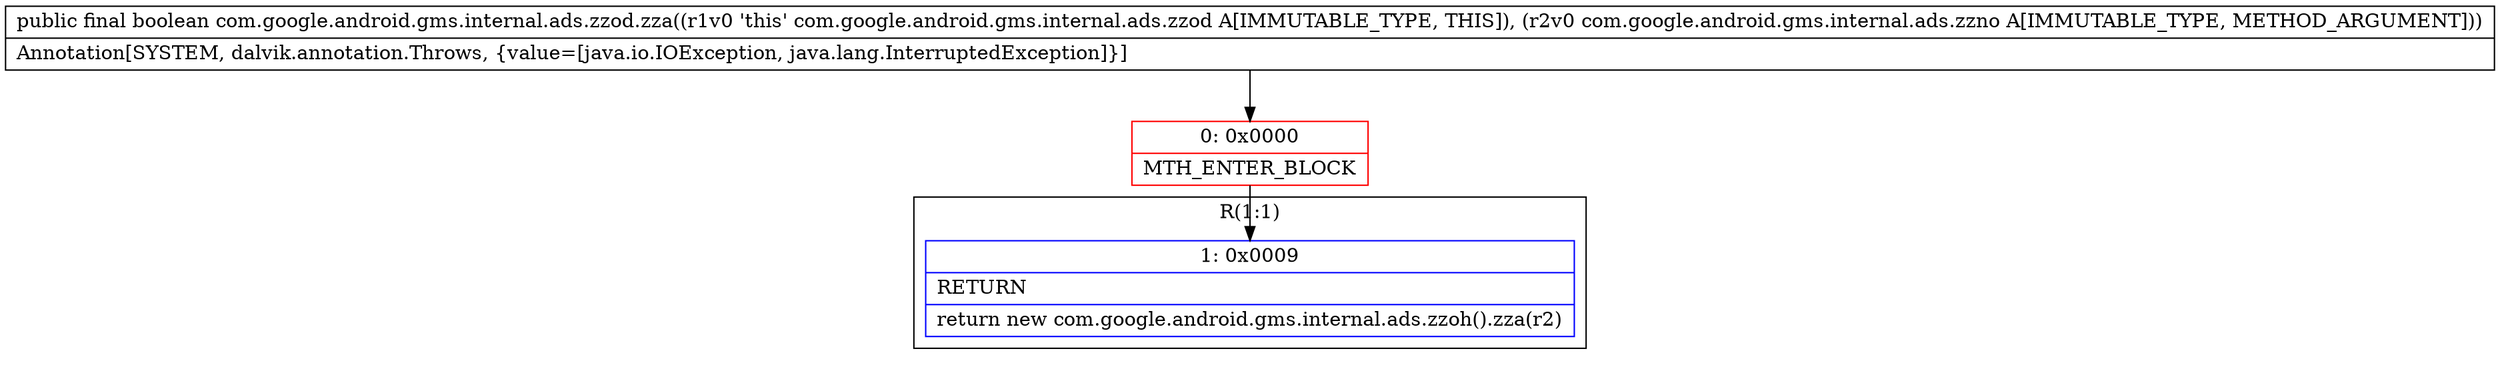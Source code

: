 digraph "CFG forcom.google.android.gms.internal.ads.zzod.zza(Lcom\/google\/android\/gms\/internal\/ads\/zzno;)Z" {
subgraph cluster_Region_599549725 {
label = "R(1:1)";
node [shape=record,color=blue];
Node_1 [shape=record,label="{1\:\ 0x0009|RETURN\l|return new com.google.android.gms.internal.ads.zzoh().zza(r2)\l}"];
}
Node_0 [shape=record,color=red,label="{0\:\ 0x0000|MTH_ENTER_BLOCK\l}"];
MethodNode[shape=record,label="{public final boolean com.google.android.gms.internal.ads.zzod.zza((r1v0 'this' com.google.android.gms.internal.ads.zzod A[IMMUTABLE_TYPE, THIS]), (r2v0 com.google.android.gms.internal.ads.zzno A[IMMUTABLE_TYPE, METHOD_ARGUMENT]))  | Annotation[SYSTEM, dalvik.annotation.Throws, \{value=[java.io.IOException, java.lang.InterruptedException]\}]\l}"];
MethodNode -> Node_0;
Node_0 -> Node_1;
}

